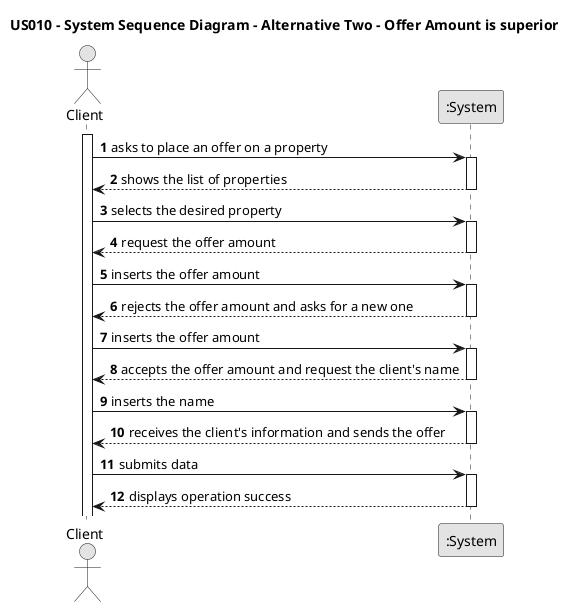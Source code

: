 @startuml

skinparam monochrome true
skinparam packageStyle rectangle
skinparam shadowing false

title US010 - System Sequence Diagram - Alternative Two - Offer Amount is superior

autonumber

actor "Client" as Client
participant ":System" as System

activate Client

Client -> System : asks to place an offer on a property
activate System

System --> Client : shows the list of properties
deactivate System

Client -> System : selects the desired property
activate System

System --> Client : request the offer amount
deactivate System

Client -> System: inserts the offer amount
activate System

System --> Client : rejects the offer amount and asks for a new one
deactivate System

Client -> System : inserts the offer amount
activate System


System --> Client: accepts the offer amount and request the client's name
deactivate System

Client -> System : inserts the name
activate System

System --> Client : receives the client's information and sends the offer
deactivate System

Client -> System : submits data
activate System

System --> Client : displays operation success
deactivate System
@enduml